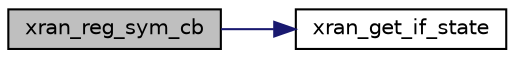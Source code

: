 digraph "xran_reg_sym_cb"
{
 // LATEX_PDF_SIZE
  edge [fontname="Helvetica",fontsize="10",labelfontname="Helvetica",labelfontsize="10"];
  node [fontname="Helvetica",fontsize="10",shape=record];
  rankdir="LR";
  Node1 [label="xran_reg_sym_cb",height=0.2,width=0.4,color="black", fillcolor="grey75", style="filled", fontcolor="black",tooltip=" "];
  Node1 -> Node2 [color="midnightblue",fontsize="10",style="solid",fontname="Helvetica"];
  Node2 [label="xran_get_if_state",height=0.2,width=0.4,color="black", fillcolor="white", style="filled",URL="$xran__main_8c.html#a937105f52446cfcb951e43e1dc3c4d8b",tooltip=" "];
}
